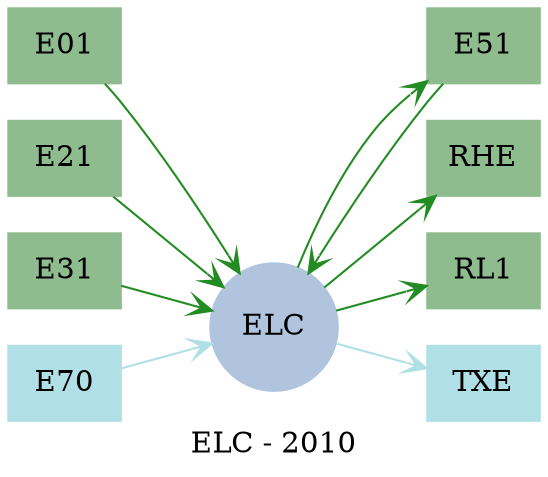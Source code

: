 strict digraph result_commodity_ELC {
	label       = "ELC - 2010" ;

	compound    = "True" ;
	concentrate = "True" ;
	rankdir     = "LR" ;
	splines     = "True" ;

	node [ shape="box", style="filled" ] ;
	edge [
	  arrowhead  = "vee",
	  fontsize   = "8",
	  label      = "   ",
	  labelfloat = "False",
	  labelfontcolor = "lightgreen"
	  len        = "2",
	  weight     = "0.5",
	] ;

	"ELC" [ color="lightsteelblue", href="../results/results2010.svg", shape="circle" ] ;

	subgraph used_techs {
		node [ color="darkseagreen" ] ;

		"E01" [ href="../results/results_E01_2010.svg" ] ;
		"E21" [ href="../results/results_E21_2010.svg" ] ;
		"E31" [ href="../results/results_E31_2010.svg" ] ;
		"E51" [ href="../results/results_E51_2010.svg" ] ;
		"RHE" [ href="../results/results_RHE_2010.svg" ] ;
		"RL1" [ href="../results/results_RL1_2010.svg" ] ;
	}

	subgraph used_techs {
		node [ color="powderblue" ] ;

		"E70" ;
		"TXE" ;
	}

	subgraph in_use_flows {
		edge [ color="forestgreen" ] ;

		"E01" -> "ELC" ;
		"E21" -> "ELC" ;
		"E31" -> "ELC" ;
		"E51" -> "ELC" ;
		"ELC" -> "E51" ;
		"ELC" -> "RHE" ;
		"ELC" -> "RL1" ;
	}

	subgraph unused_flows {
		edge [ color="powderblue" ] ;

		"E70" -> "ELC" ;
		"ELC" -> "TXE" ;
	}
}

